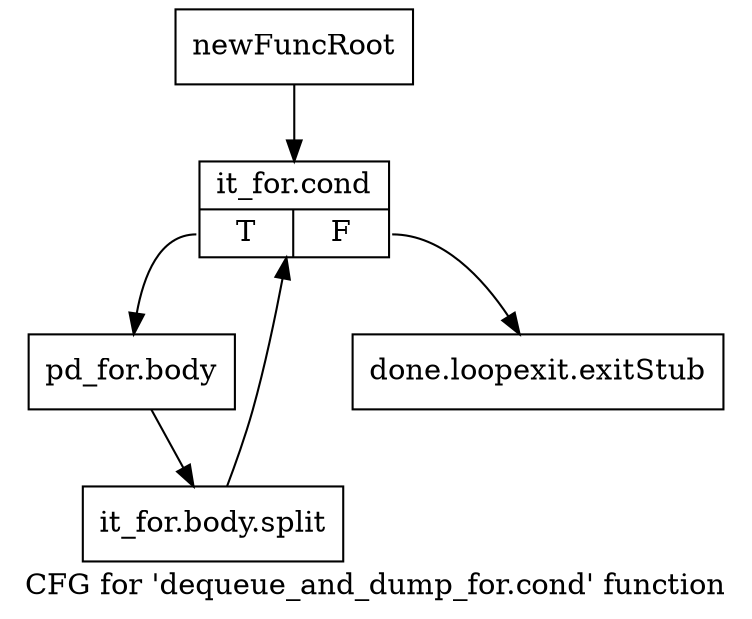 digraph "CFG for 'dequeue_and_dump_for.cond' function" {
	label="CFG for 'dequeue_and_dump_for.cond' function";

	Node0xc4e2b60 [shape=record,label="{newFuncRoot}"];
	Node0xc4e2b60 -> Node0xaeebba0;
	Node0xaeebb50 [shape=record,label="{done.loopexit.exitStub}"];
	Node0xaeebba0 [shape=record,label="{it_for.cond|{<s0>T|<s1>F}}"];
	Node0xaeebba0:s0 -> Node0xaeebbf0;
	Node0xaeebba0:s1 -> Node0xaeebb50;
	Node0xaeebbf0 [shape=record,label="{pd_for.body}"];
	Node0xaeebbf0 -> Node0xfd944e0;
	Node0xfd944e0 [shape=record,label="{it_for.body.split}"];
	Node0xfd944e0 -> Node0xaeebba0;
}
